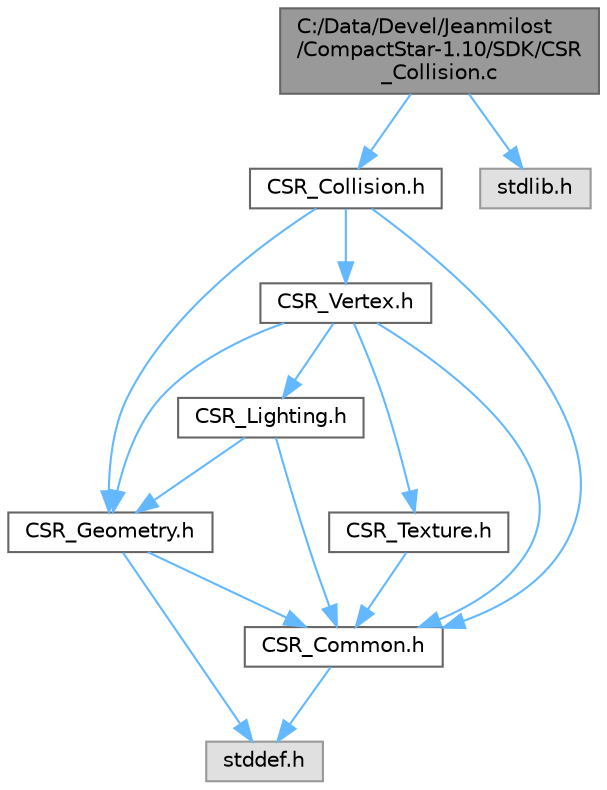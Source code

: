 digraph "C:/Data/Devel/Jeanmilost/CompactStar-1.10/SDK/CSR_Collision.c"
{
 // LATEX_PDF_SIZE
  bgcolor="transparent";
  edge [fontname=Helvetica,fontsize=10,labelfontname=Helvetica,labelfontsize=10];
  node [fontname=Helvetica,fontsize=10,shape=box,height=0.2,width=0.4];
  Node1 [id="Node000001",label="C:/Data/Devel/Jeanmilost\l/CompactStar-1.10/SDK/CSR\l_Collision.c",height=0.2,width=0.4,color="gray40", fillcolor="grey60", style="filled", fontcolor="black",tooltip=" "];
  Node1 -> Node2 [id="edge1_Node000001_Node000002",color="steelblue1",style="solid",tooltip=" "];
  Node2 [id="Node000002",label="CSR_Collision.h",height=0.2,width=0.4,color="grey40", fillcolor="white", style="filled",URL="$_c_s_r___collision_8h.html",tooltip=" "];
  Node2 -> Node3 [id="edge2_Node000002_Node000003",color="steelblue1",style="solid",tooltip=" "];
  Node3 [id="Node000003",label="CSR_Common.h",height=0.2,width=0.4,color="grey40", fillcolor="white", style="filled",URL="$_c_s_r___common_8h.html",tooltip=" "];
  Node3 -> Node4 [id="edge3_Node000003_Node000004",color="steelblue1",style="solid",tooltip=" "];
  Node4 [id="Node000004",label="stddef.h",height=0.2,width=0.4,color="grey60", fillcolor="#E0E0E0", style="filled",tooltip=" "];
  Node2 -> Node5 [id="edge4_Node000002_Node000005",color="steelblue1",style="solid",tooltip=" "];
  Node5 [id="Node000005",label="CSR_Geometry.h",height=0.2,width=0.4,color="grey40", fillcolor="white", style="filled",URL="$_c_s_r___geometry_8h.html",tooltip=" "];
  Node5 -> Node4 [id="edge5_Node000005_Node000004",color="steelblue1",style="solid",tooltip=" "];
  Node5 -> Node3 [id="edge6_Node000005_Node000003",color="steelblue1",style="solid",tooltip=" "];
  Node2 -> Node6 [id="edge7_Node000002_Node000006",color="steelblue1",style="solid",tooltip=" "];
  Node6 [id="Node000006",label="CSR_Vertex.h",height=0.2,width=0.4,color="grey40", fillcolor="white", style="filled",URL="$_c_s_r___vertex_8h.html",tooltip=" "];
  Node6 -> Node3 [id="edge8_Node000006_Node000003",color="steelblue1",style="solid",tooltip=" "];
  Node6 -> Node5 [id="edge9_Node000006_Node000005",color="steelblue1",style="solid",tooltip=" "];
  Node6 -> Node7 [id="edge10_Node000006_Node000007",color="steelblue1",style="solid",tooltip=" "];
  Node7 [id="Node000007",label="CSR_Texture.h",height=0.2,width=0.4,color="grey40", fillcolor="white", style="filled",URL="$_c_s_r___texture_8h.html",tooltip=" "];
  Node7 -> Node3 [id="edge11_Node000007_Node000003",color="steelblue1",style="solid",tooltip=" "];
  Node6 -> Node8 [id="edge12_Node000006_Node000008",color="steelblue1",style="solid",tooltip=" "];
  Node8 [id="Node000008",label="CSR_Lighting.h",height=0.2,width=0.4,color="grey40", fillcolor="white", style="filled",URL="$_c_s_r___lighting_8h.html",tooltip=" "];
  Node8 -> Node3 [id="edge13_Node000008_Node000003",color="steelblue1",style="solid",tooltip=" "];
  Node8 -> Node5 [id="edge14_Node000008_Node000005",color="steelblue1",style="solid",tooltip=" "];
  Node1 -> Node9 [id="edge15_Node000001_Node000009",color="steelblue1",style="solid",tooltip=" "];
  Node9 [id="Node000009",label="stdlib.h",height=0.2,width=0.4,color="grey60", fillcolor="#E0E0E0", style="filled",tooltip=" "];
}
